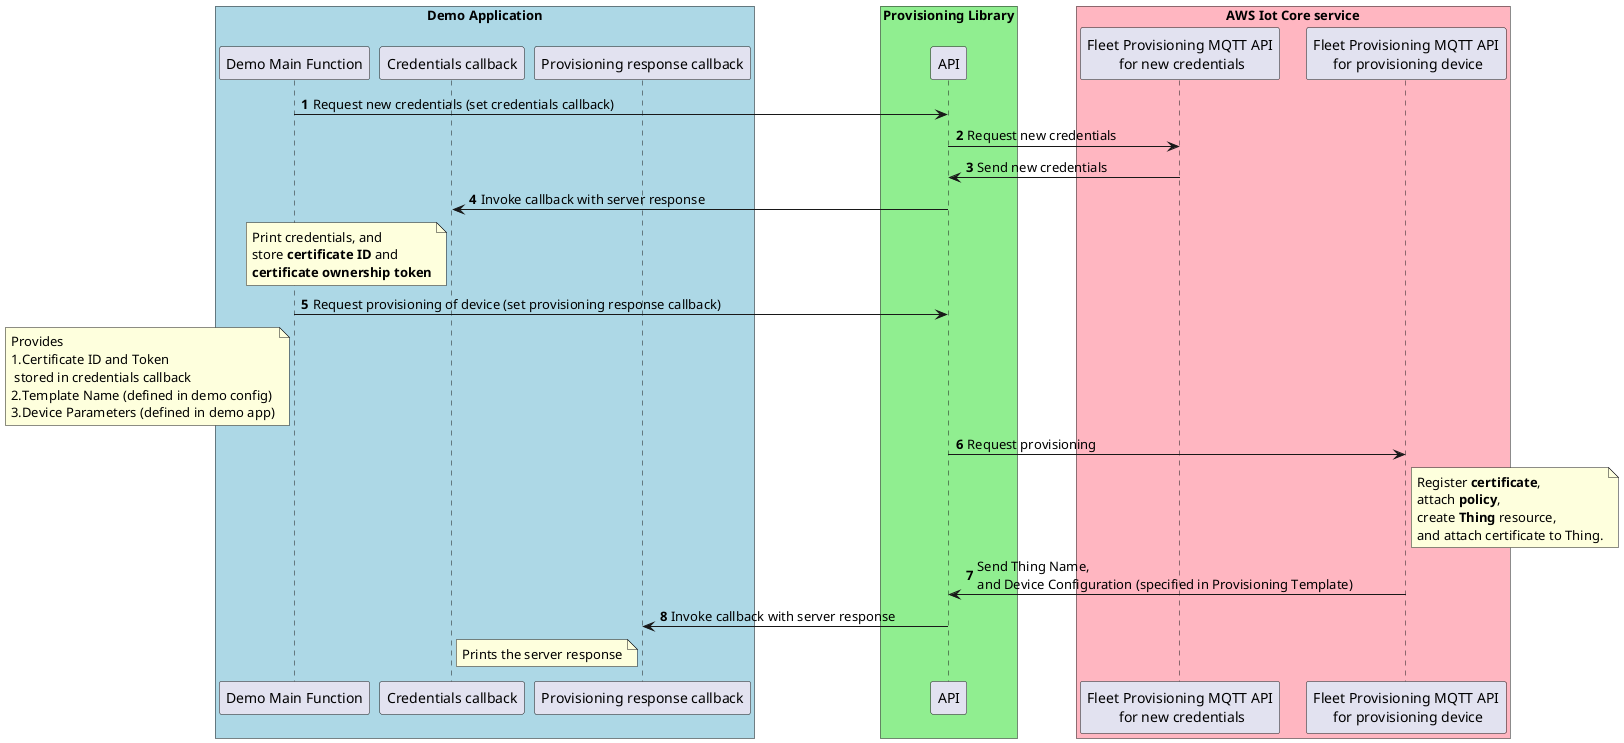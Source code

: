 @startuml
skinparam classFontSize 8
skinparam classFontName Helvetica
autonumber

box "Demo Application" #LightBlue
    participant "Demo Main Function" as main
    participant "Credentials callback" as credentials_callback
    participant "Provisioning response callback" as provision_callback
end box


box "Provisioning Library" #LightGreen
    participant "API" as library
end box

box "AWS Iot Core service" #LightPink
    participant "Fleet Provisioning MQTT API\n for new credentials" as credentials_api
    participant "Fleet Provisioning MQTT API\n for provisioning device" as provision_api
end box

main -> library: Request new credentials (set credentials callback)
library -> credentials_api: Request new credentials 
credentials_api -> library: Send new credentials
library -> credentials_callback: Invoke callback with server response
note left of credentials_callback: Print credentials, and \nstore <b>certificate ID</b> and \n<b>certificate ownership token</b>

main -> library: Request provisioning of device (set provisioning response callback)
note left of main: Provides\n1.Certificate ID and Token\n stored in credentials callback\n2.Template Name (defined in demo config)\n3.Device Parameters (defined in demo app)
library -> provision_api: Request provisioning  
note right of provision_api: Register <b>certificate</b>,\nattach <b>policy</b>,\ncreate <b>Thing</b> resource,\nand attach certificate to Thing.
provision_api -> library: Send Thing Name,\nand Device Configuration (specified in Provisioning Template)
library -> provision_callback: Invoke callback with server response
note left of provision_callback: Prints the server response

@enduml
